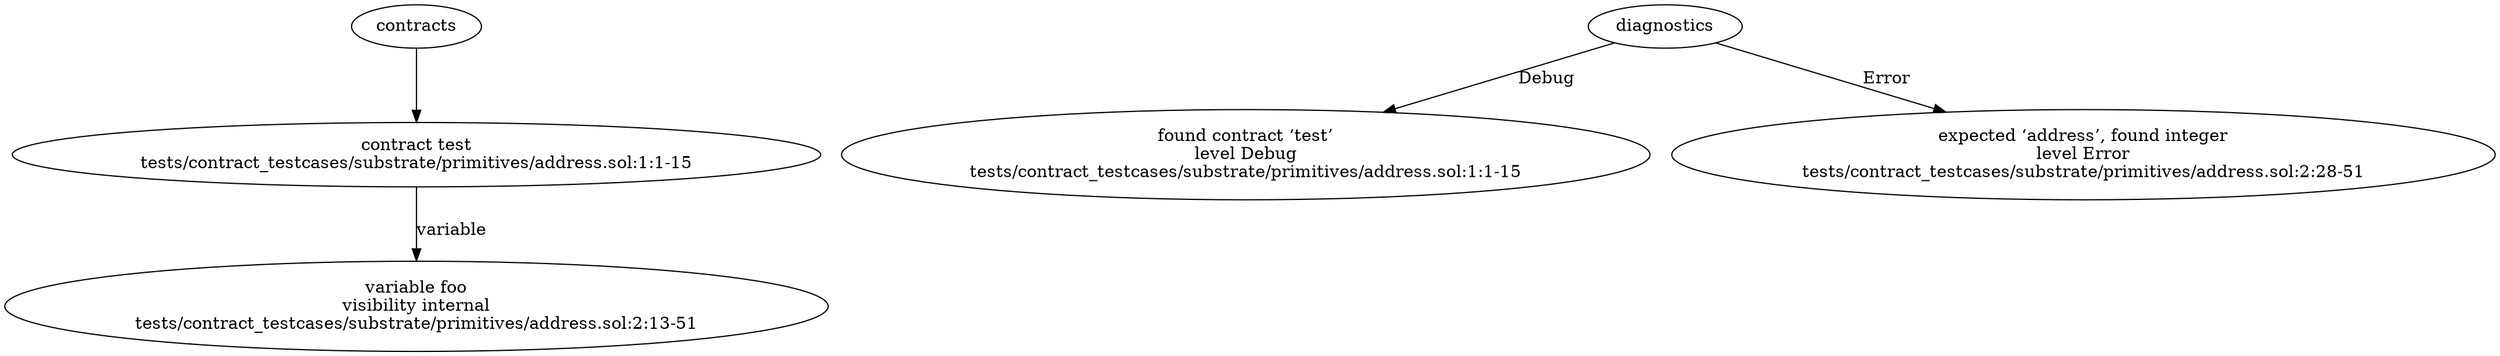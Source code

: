 strict digraph "tests/contract_testcases/substrate/primitives/address.sol" {
	contract [label="contract test\ntests/contract_testcases/substrate/primitives/address.sol:1:1-15"]
	var [label="variable foo\nvisibility internal\ntests/contract_testcases/substrate/primitives/address.sol:2:13-51"]
	diagnostic [label="found contract ‘test’\nlevel Debug\ntests/contract_testcases/substrate/primitives/address.sol:1:1-15"]
	diagnostic_6 [label="expected ‘address’, found integer\nlevel Error\ntests/contract_testcases/substrate/primitives/address.sol:2:28-51"]
	contracts -> contract
	contract -> var [label="variable"]
	diagnostics -> diagnostic [label="Debug"]
	diagnostics -> diagnostic_6 [label="Error"]
}
